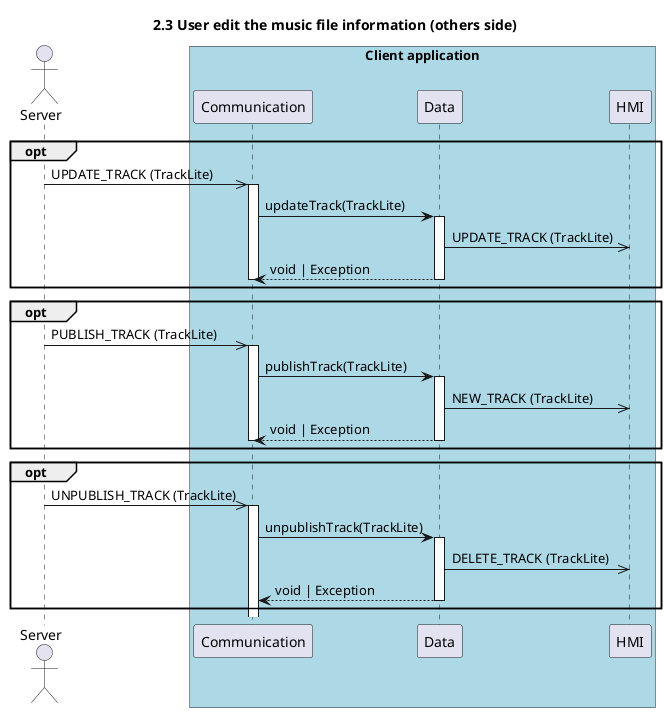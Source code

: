 @startuml 2.3 User edit the music file information (others side)
title 2.3 User edit the music file information (others side)

actor "Server" as server
box "Client application" #LightBlue
    participant Communication as com
    participant Data as data
    participant HMI as hmi
end box

opt 
    server ->> com++:  UPDATE_TRACK (TrackLite) 
    com -> data++: updateTrack(TrackLite)
    data->>hmi: UPDATE_TRACK (TrackLite) 
    return void | Exception
    deactivate com
end

opt 
    server ->> com++:  PUBLISH_TRACK (TrackLite) 
    com -> data++: publishTrack(TrackLite)
    data->>hmi: NEW_TRACK (TrackLite) 
    return void | Exception
    deactivate com
end

opt 
    server ->> com++:  UNPUBLISH_TRACK (TrackLite) 
    com -> data++: unpublishTrack(TrackLite)
    data->>hmi: DELETE_TRACK (TrackLite) 
    return void | Exception
end

@enduml